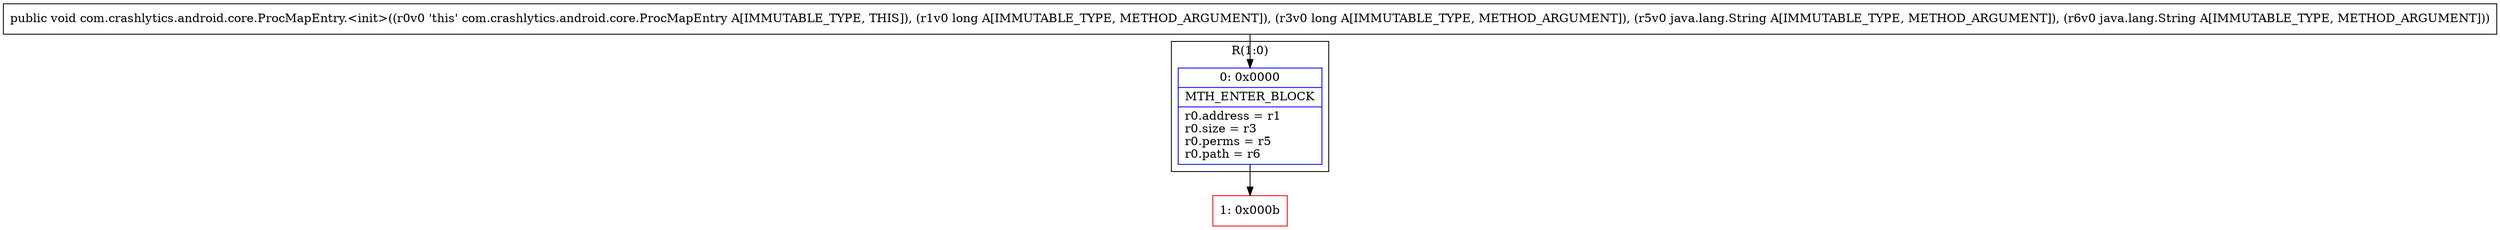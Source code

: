 digraph "CFG forcom.crashlytics.android.core.ProcMapEntry.\<init\>(JJLjava\/lang\/String;Ljava\/lang\/String;)V" {
subgraph cluster_Region_1722523391 {
label = "R(1:0)";
node [shape=record,color=blue];
Node_0 [shape=record,label="{0\:\ 0x0000|MTH_ENTER_BLOCK\l|r0.address = r1\lr0.size = r3\lr0.perms = r5\lr0.path = r6\l}"];
}
Node_1 [shape=record,color=red,label="{1\:\ 0x000b}"];
MethodNode[shape=record,label="{public void com.crashlytics.android.core.ProcMapEntry.\<init\>((r0v0 'this' com.crashlytics.android.core.ProcMapEntry A[IMMUTABLE_TYPE, THIS]), (r1v0 long A[IMMUTABLE_TYPE, METHOD_ARGUMENT]), (r3v0 long A[IMMUTABLE_TYPE, METHOD_ARGUMENT]), (r5v0 java.lang.String A[IMMUTABLE_TYPE, METHOD_ARGUMENT]), (r6v0 java.lang.String A[IMMUTABLE_TYPE, METHOD_ARGUMENT])) }"];
MethodNode -> Node_0;
Node_0 -> Node_1;
}

